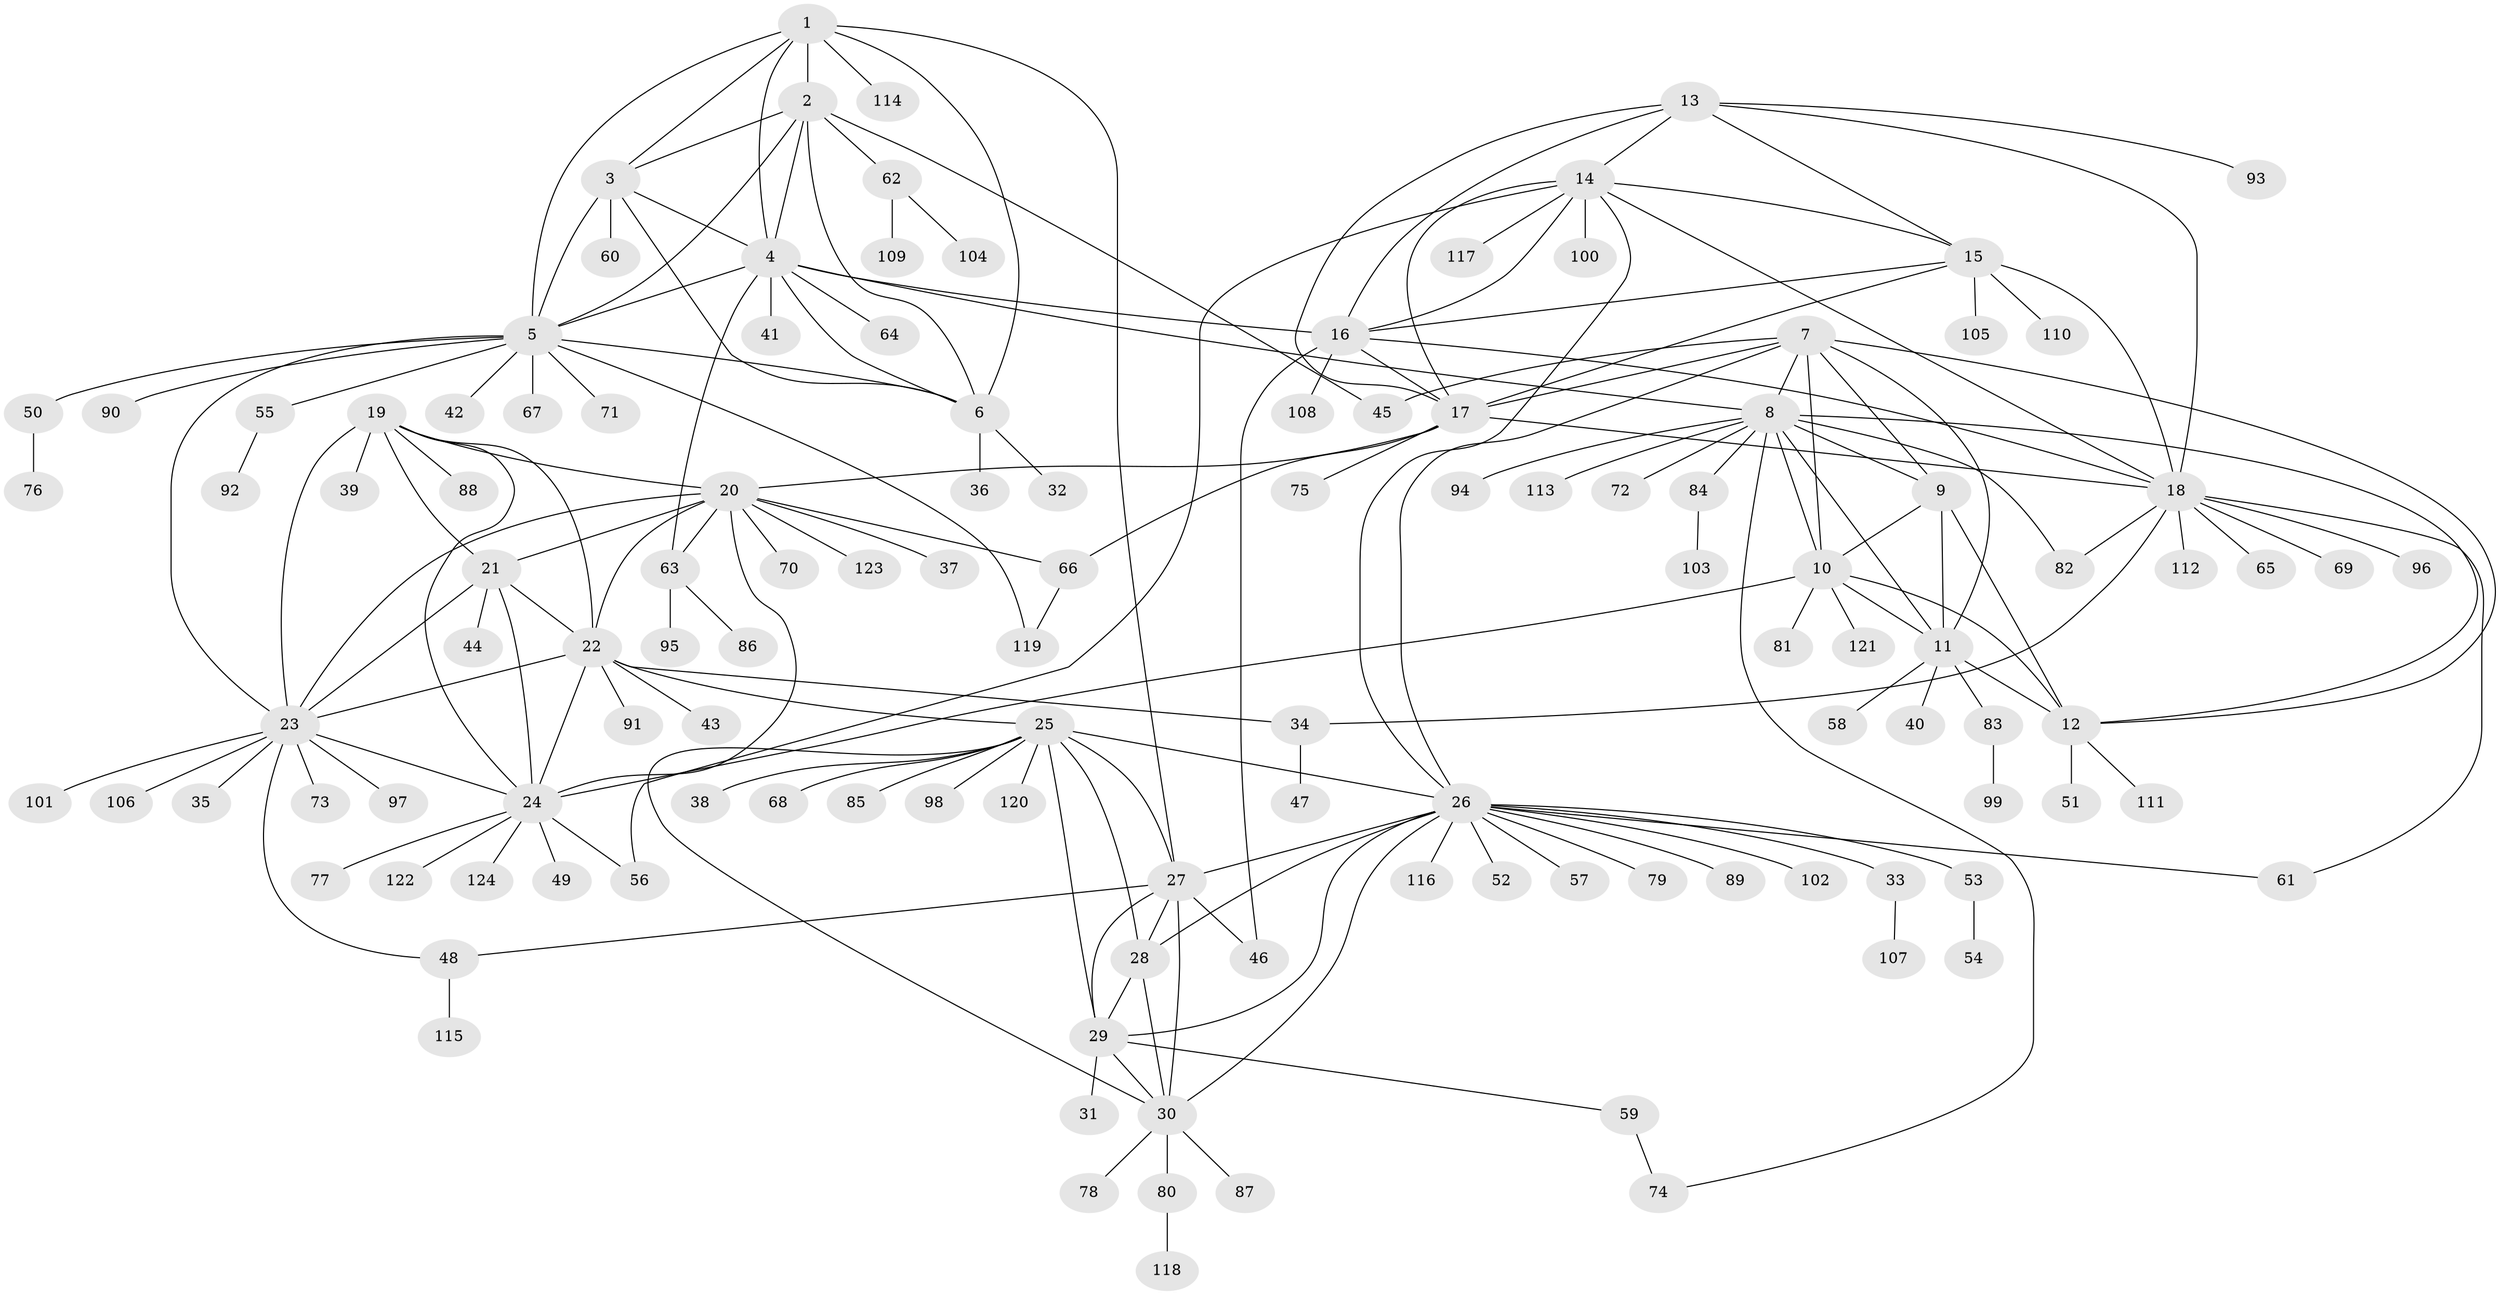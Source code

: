 // coarse degree distribution, {11: 0.010638297872340425, 7: 0.09574468085106383, 12: 0.010638297872340425, 8: 0.010638297872340425, 9: 0.02127659574468085, 6: 0.02127659574468085, 5: 0.02127659574468085, 10: 0.02127659574468085, 17: 0.010638297872340425, 4: 0.010638297872340425, 15: 0.010638297872340425, 1: 0.6170212765957447, 2: 0.11702127659574468, 3: 0.02127659574468085}
// Generated by graph-tools (version 1.1) at 2025/24/03/03/25 07:24:17]
// undirected, 124 vertices, 190 edges
graph export_dot {
graph [start="1"]
  node [color=gray90,style=filled];
  1;
  2;
  3;
  4;
  5;
  6;
  7;
  8;
  9;
  10;
  11;
  12;
  13;
  14;
  15;
  16;
  17;
  18;
  19;
  20;
  21;
  22;
  23;
  24;
  25;
  26;
  27;
  28;
  29;
  30;
  31;
  32;
  33;
  34;
  35;
  36;
  37;
  38;
  39;
  40;
  41;
  42;
  43;
  44;
  45;
  46;
  47;
  48;
  49;
  50;
  51;
  52;
  53;
  54;
  55;
  56;
  57;
  58;
  59;
  60;
  61;
  62;
  63;
  64;
  65;
  66;
  67;
  68;
  69;
  70;
  71;
  72;
  73;
  74;
  75;
  76;
  77;
  78;
  79;
  80;
  81;
  82;
  83;
  84;
  85;
  86;
  87;
  88;
  89;
  90;
  91;
  92;
  93;
  94;
  95;
  96;
  97;
  98;
  99;
  100;
  101;
  102;
  103;
  104;
  105;
  106;
  107;
  108;
  109;
  110;
  111;
  112;
  113;
  114;
  115;
  116;
  117;
  118;
  119;
  120;
  121;
  122;
  123;
  124;
  1 -- 2;
  1 -- 3;
  1 -- 4;
  1 -- 5;
  1 -- 6;
  1 -- 27;
  1 -- 114;
  2 -- 3;
  2 -- 4;
  2 -- 5;
  2 -- 6;
  2 -- 45;
  2 -- 62;
  3 -- 4;
  3 -- 5;
  3 -- 6;
  3 -- 60;
  4 -- 5;
  4 -- 6;
  4 -- 8;
  4 -- 16;
  4 -- 41;
  4 -- 63;
  4 -- 64;
  5 -- 6;
  5 -- 23;
  5 -- 42;
  5 -- 50;
  5 -- 55;
  5 -- 67;
  5 -- 71;
  5 -- 90;
  5 -- 119;
  6 -- 32;
  6 -- 36;
  7 -- 8;
  7 -- 9;
  7 -- 10;
  7 -- 11;
  7 -- 12;
  7 -- 17;
  7 -- 26;
  7 -- 45;
  8 -- 9;
  8 -- 10;
  8 -- 11;
  8 -- 12;
  8 -- 72;
  8 -- 74;
  8 -- 82;
  8 -- 84;
  8 -- 94;
  8 -- 113;
  9 -- 10;
  9 -- 11;
  9 -- 12;
  10 -- 11;
  10 -- 12;
  10 -- 24;
  10 -- 81;
  10 -- 121;
  11 -- 12;
  11 -- 40;
  11 -- 58;
  11 -- 83;
  12 -- 51;
  12 -- 111;
  13 -- 14;
  13 -- 15;
  13 -- 16;
  13 -- 17;
  13 -- 18;
  13 -- 93;
  14 -- 15;
  14 -- 16;
  14 -- 17;
  14 -- 18;
  14 -- 26;
  14 -- 56;
  14 -- 100;
  14 -- 117;
  15 -- 16;
  15 -- 17;
  15 -- 18;
  15 -- 105;
  15 -- 110;
  16 -- 17;
  16 -- 18;
  16 -- 46;
  16 -- 108;
  17 -- 18;
  17 -- 20;
  17 -- 66;
  17 -- 75;
  18 -- 34;
  18 -- 61;
  18 -- 65;
  18 -- 69;
  18 -- 82;
  18 -- 96;
  18 -- 112;
  19 -- 20;
  19 -- 21;
  19 -- 22;
  19 -- 23;
  19 -- 24;
  19 -- 39;
  19 -- 88;
  20 -- 21;
  20 -- 22;
  20 -- 23;
  20 -- 24;
  20 -- 37;
  20 -- 63;
  20 -- 66;
  20 -- 70;
  20 -- 123;
  21 -- 22;
  21 -- 23;
  21 -- 24;
  21 -- 44;
  22 -- 23;
  22 -- 24;
  22 -- 25;
  22 -- 34;
  22 -- 43;
  22 -- 91;
  23 -- 24;
  23 -- 35;
  23 -- 48;
  23 -- 73;
  23 -- 97;
  23 -- 101;
  23 -- 106;
  24 -- 49;
  24 -- 56;
  24 -- 77;
  24 -- 122;
  24 -- 124;
  25 -- 26;
  25 -- 27;
  25 -- 28;
  25 -- 29;
  25 -- 30;
  25 -- 38;
  25 -- 68;
  25 -- 85;
  25 -- 98;
  25 -- 120;
  26 -- 27;
  26 -- 28;
  26 -- 29;
  26 -- 30;
  26 -- 33;
  26 -- 52;
  26 -- 53;
  26 -- 57;
  26 -- 61;
  26 -- 79;
  26 -- 89;
  26 -- 102;
  26 -- 116;
  27 -- 28;
  27 -- 29;
  27 -- 30;
  27 -- 46;
  27 -- 48;
  28 -- 29;
  28 -- 30;
  29 -- 30;
  29 -- 31;
  29 -- 59;
  30 -- 78;
  30 -- 80;
  30 -- 87;
  33 -- 107;
  34 -- 47;
  48 -- 115;
  50 -- 76;
  53 -- 54;
  55 -- 92;
  59 -- 74;
  62 -- 104;
  62 -- 109;
  63 -- 86;
  63 -- 95;
  66 -- 119;
  80 -- 118;
  83 -- 99;
  84 -- 103;
}
